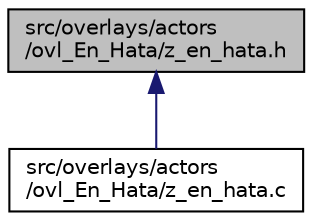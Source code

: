 digraph "src/overlays/actors/ovl_En_Hata/z_en_hata.h"
{
 // LATEX_PDF_SIZE
  edge [fontname="Helvetica",fontsize="10",labelfontname="Helvetica",labelfontsize="10"];
  node [fontname="Helvetica",fontsize="10",shape=record];
  Node1 [label="src/overlays/actors\l/ovl_En_Hata/z_en_hata.h",height=0.2,width=0.4,color="black", fillcolor="grey75", style="filled", fontcolor="black",tooltip=" "];
  Node1 -> Node2 [dir="back",color="midnightblue",fontsize="10",style="solid",fontname="Helvetica"];
  Node2 [label="src/overlays/actors\l/ovl_En_Hata/z_en_hata.c",height=0.2,width=0.4,color="black", fillcolor="white", style="filled",URL="$d1/d87/z__en__hata_8c.html",tooltip=" "];
}
